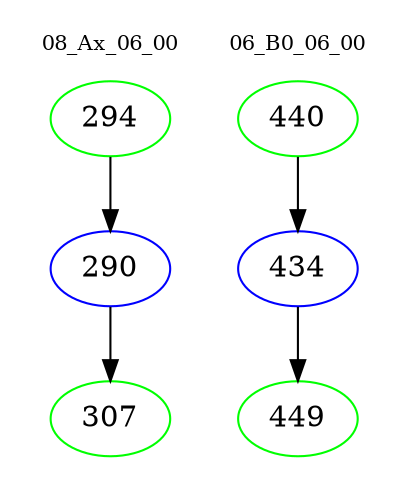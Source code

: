 digraph{
subgraph cluster_0 {
color = white
label = "08_Ax_06_00";
fontsize=10;
T0_294 [label="294", color="green"]
T0_294 -> T0_290 [color="black"]
T0_290 [label="290", color="blue"]
T0_290 -> T0_307 [color="black"]
T0_307 [label="307", color="green"]
}
subgraph cluster_1 {
color = white
label = "06_B0_06_00";
fontsize=10;
T1_440 [label="440", color="green"]
T1_440 -> T1_434 [color="black"]
T1_434 [label="434", color="blue"]
T1_434 -> T1_449 [color="black"]
T1_449 [label="449", color="green"]
}
}
